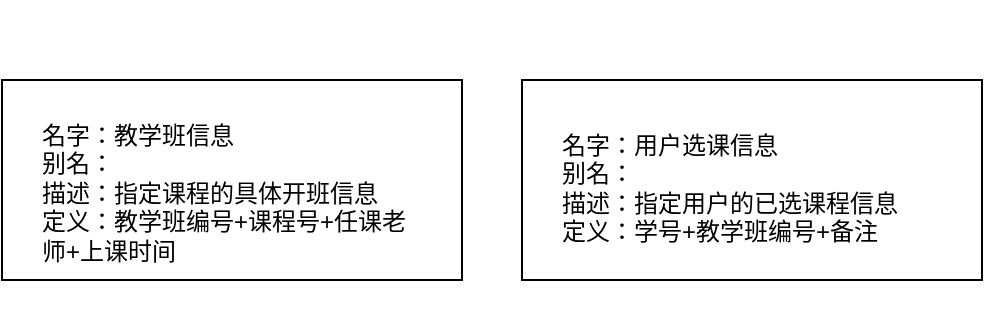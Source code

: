 <mxfile version="13.7.9" type="device"><diagram id="C5RBs43oDa-KdzZeNtuy" name="Page-1"><mxGraphModel dx="1088" dy="880" grid="1" gridSize="10" guides="1" tooltips="1" connect="1" arrows="1" fold="1" page="1" pageScale="1" pageWidth="827" pageHeight="1169" math="0" shadow="0"><root><mxCell id="WIyWlLk6GJQsqaUBKTNV-0"/><mxCell id="WIyWlLk6GJQsqaUBKTNV-1" parent="WIyWlLk6GJQsqaUBKTNV-0"/><mxCell id="y3yxXUJjPledACOc8jVO-8" value="" style="rounded=0;whiteSpace=wrap;html=1;" parent="WIyWlLk6GJQsqaUBKTNV-1" vertex="1"><mxGeometry x="110" y="200" width="230" height="100" as="geometry"/></mxCell><mxCell id="y3yxXUJjPledACOc8jVO-9" value="&lt;h1&gt;&lt;br&gt;&lt;/h1&gt;&lt;div&gt;名字：教学班信息&lt;/div&gt;&lt;div&gt;别名：&lt;/div&gt;&lt;div&gt;描述：指定课程的具体开班信息&lt;/div&gt;&lt;div&gt;定义：教学班编号+课程号+任课老师+上课时间&lt;/div&gt;&lt;div&gt;&lt;span style=&quot;font-size: 12px ; font-weight: normal&quot;&gt;&lt;br&gt;&lt;/span&gt;&lt;/div&gt;" style="text;html=1;strokeColor=none;fillColor=none;spacing=5;spacingTop=-20;whiteSpace=wrap;overflow=hidden;rounded=0;" parent="WIyWlLk6GJQsqaUBKTNV-1" vertex="1"><mxGeometry x="125" y="170" width="200" height="150" as="geometry"/></mxCell><mxCell id="y3yxXUJjPledACOc8jVO-12" value="" style="rounded=0;whiteSpace=wrap;html=1;" parent="WIyWlLk6GJQsqaUBKTNV-1" vertex="1"><mxGeometry x="370" y="200" width="230" height="100" as="geometry"/></mxCell><mxCell id="y3yxXUJjPledACOc8jVO-13" value="&lt;h1&gt;&lt;br&gt;&lt;/h1&gt;&lt;div&gt;名字：用户选课信息&lt;/div&gt;&lt;div&gt;别名：&lt;/div&gt;&lt;div&gt;描述：指定用户的已选课程信息&lt;/div&gt;&lt;div&gt;定义：学号+教学班编号+备注&lt;/div&gt;&lt;div&gt;&lt;span style=&quot;font-size: 12px ; font-weight: normal&quot;&gt;&lt;br&gt;&lt;/span&gt;&lt;/div&gt;" style="text;html=1;strokeColor=none;fillColor=none;spacing=5;spacingTop=-20;whiteSpace=wrap;overflow=hidden;rounded=0;" parent="WIyWlLk6GJQsqaUBKTNV-1" vertex="1"><mxGeometry x="385" y="175" width="200" height="150" as="geometry"/></mxCell></root></mxGraphModel></diagram></mxfile>